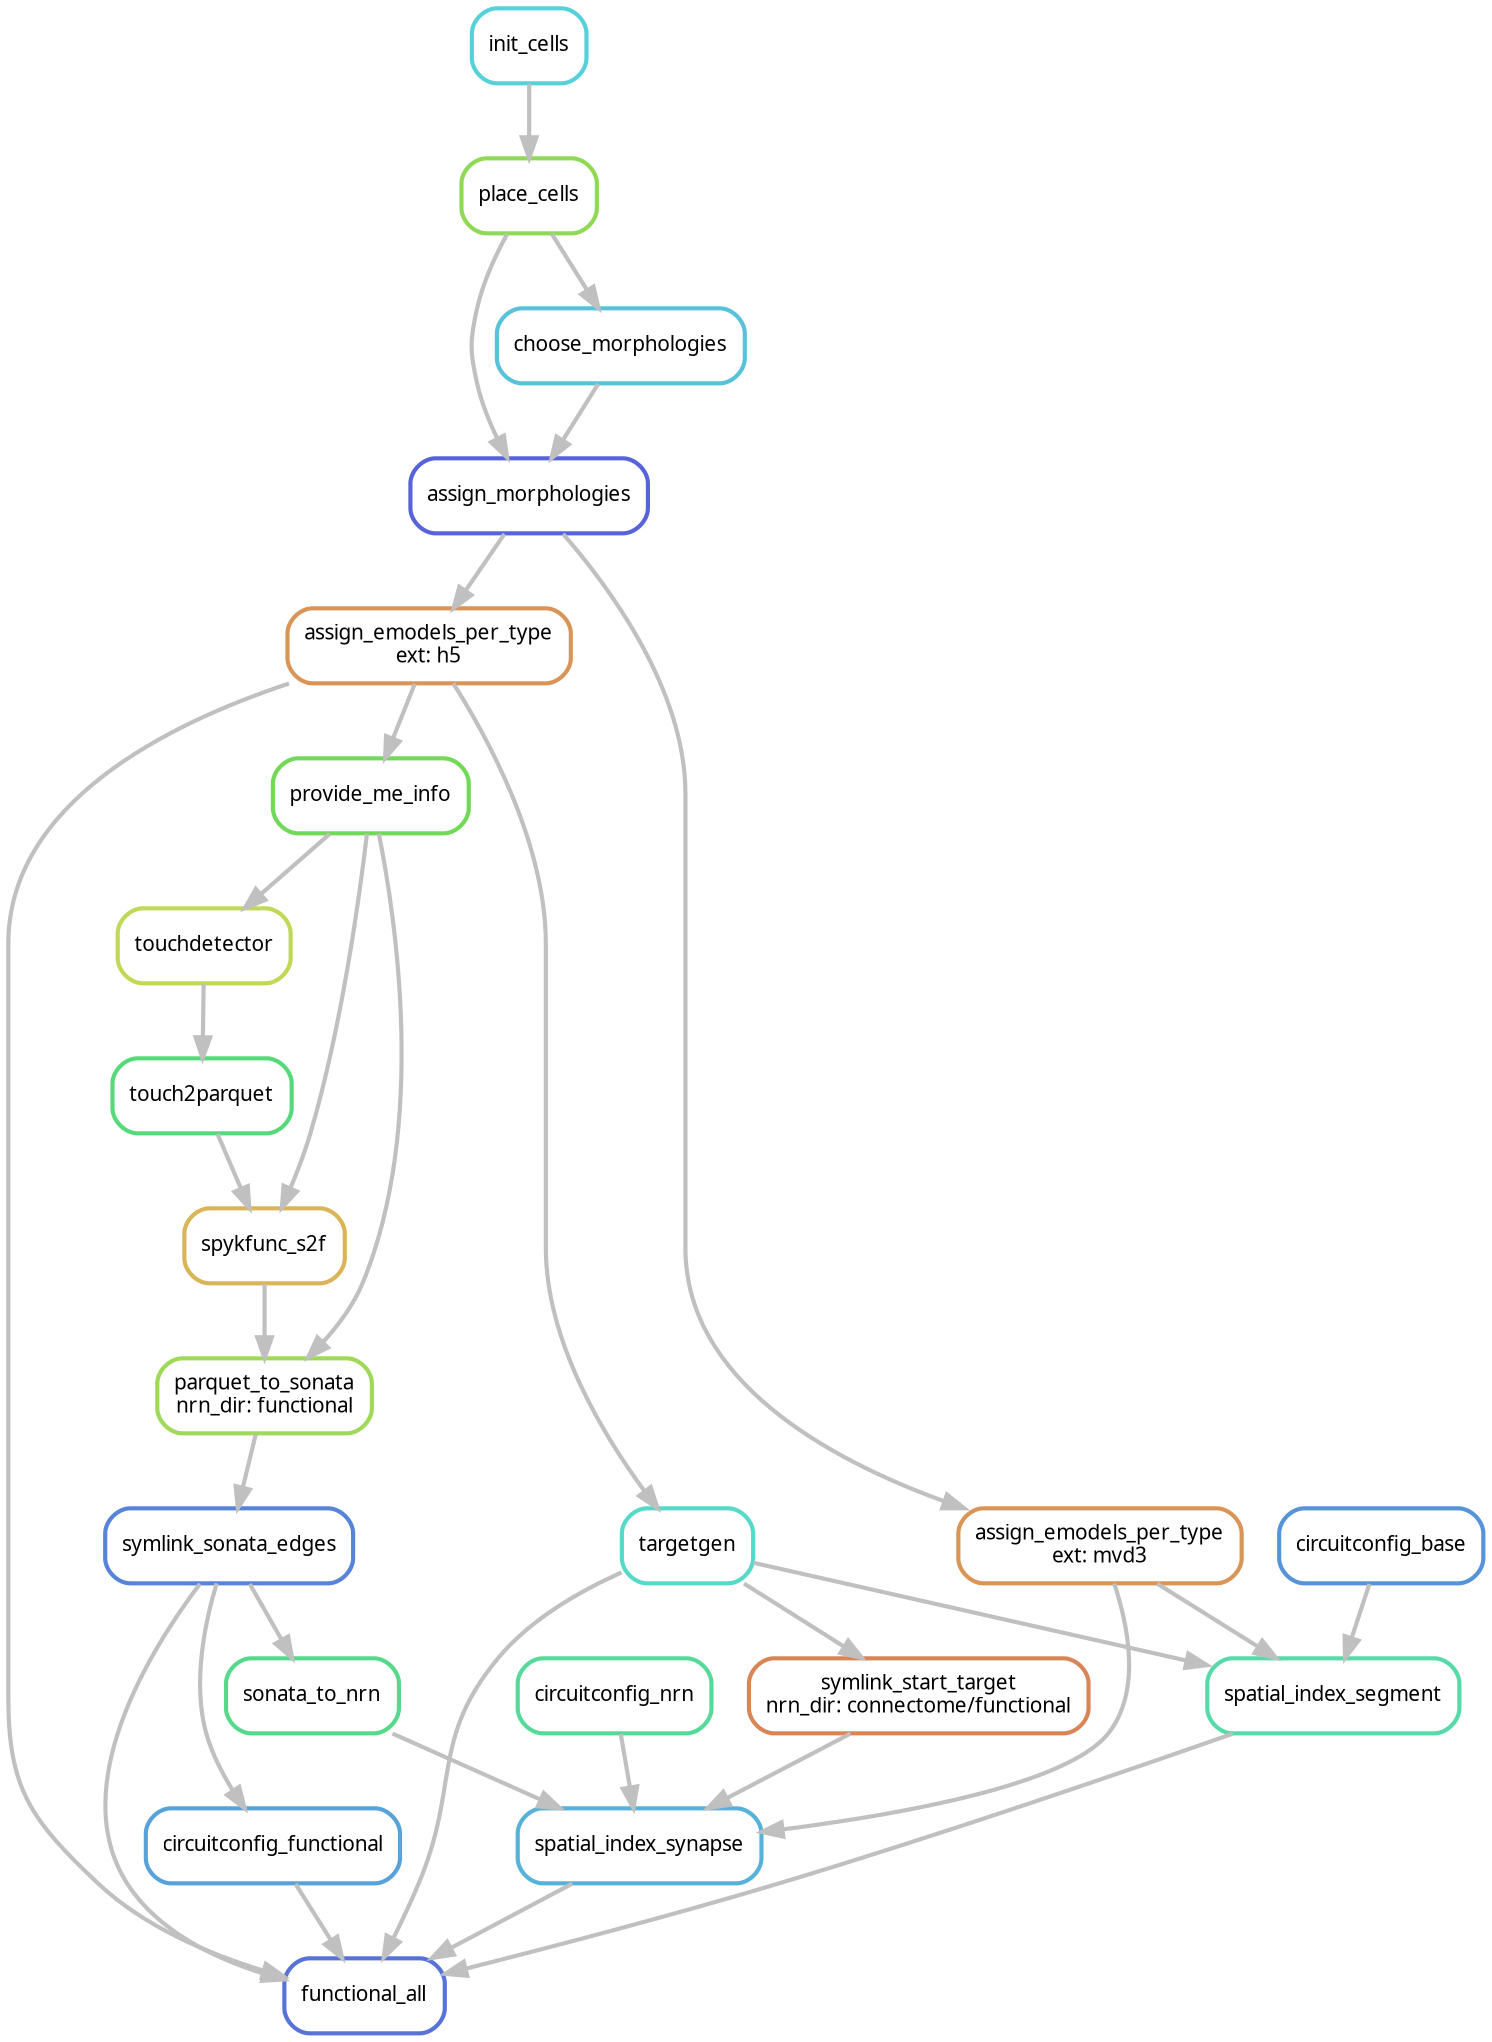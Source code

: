 digraph snakemake_dag {
    graph[bgcolor=white, margin=0];
    node[shape=box, style=rounded, fontname=sans,                 fontsize=10, penwidth=2];
    edge[penwidth=2, color=grey];
	0[label = "functional_all", color = "0.63 0.6 0.85", style="rounded"];
	1[label = "circuitconfig_functional", color = "0.57 0.6 0.85", style="rounded"];
	2[label = "symlink_sonata_edges", color = "0.61 0.6 0.85", style="rounded"];
	3[label = "parquet_to_sonata\nnrn_dir: functional", color = "0.24 0.6 0.85", style="rounded"];
	4[label = "spykfunc_s2f", color = "0.12 0.6 0.85", style="rounded"];
	5[label = "provide_me_info", color = "0.30 0.6 0.85", style="rounded"];
	6[label = "assign_emodels_per_type\next: h5", color = "0.08 0.6 0.85", style="rounded"];
	7[label = "assign_morphologies", color = "0.65 0.6 0.85", style="rounded"];
	8[label = "place_cells", color = "0.26 0.6 0.85", style="rounded"];
	9[label = "init_cells", color = "0.51 0.6 0.85", style="rounded"];
	10[label = "choose_morphologies", color = "0.53 0.6 0.85", style="rounded"];
	11[label = "touch2parquet", color = "0.38 0.6 0.85", style="rounded"];
	12[label = "touchdetector", color = "0.20 0.6 0.85", style="rounded"];
	13[label = "targetgen", color = "0.48 0.6 0.85", style="rounded"];
	14[label = "spatial_index_segment", color = "0.44 0.6 0.85", style="rounded"];
	15[label = "circuitconfig_base", color = "0.59 0.6 0.85", style="rounded"];
	16[label = "assign_emodels_per_type\next: mvd3", color = "0.08 0.6 0.85", style="rounded"];
	17[label = "spatial_index_synapse", color = "0.55 0.6 0.85", style="rounded"];
	18[label = "circuitconfig_nrn", color = "0.42 0.6 0.85", style="rounded"];
	19[label = "sonata_to_nrn", color = "0.40 0.6 0.85", style="rounded"];
	20[label = "symlink_start_target\nnrn_dir: connectome/functional", color = "0.06 0.6 0.85", style="rounded"];
	1 -> 0
	6 -> 0
	13 -> 0
	2 -> 0
	14 -> 0
	17 -> 0
	2 -> 1
	3 -> 2
	4 -> 3
	5 -> 3
	5 -> 4
	11 -> 4
	6 -> 5
	7 -> 6
	8 -> 7
	10 -> 7
	9 -> 8
	8 -> 10
	12 -> 11
	5 -> 12
	6 -> 13
	15 -> 14
	16 -> 14
	13 -> 14
	7 -> 16
	18 -> 17
	16 -> 17
	19 -> 17
	20 -> 17
	2 -> 19
	13 -> 20
}            
